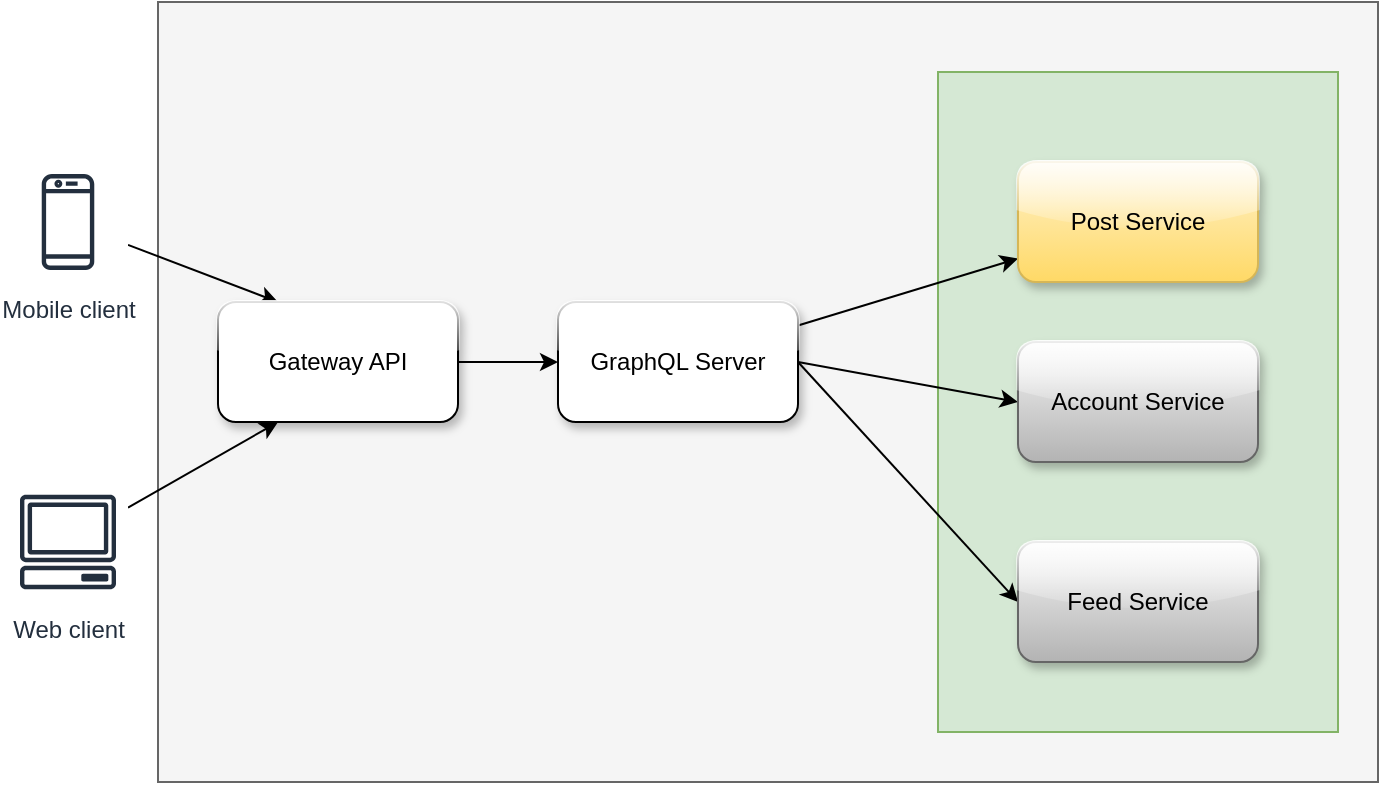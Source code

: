 <mxfile version="16.6.1" type="device"><diagram name="instergram-architect" id="Pln2mrwby-s2QwN8aulR"><mxGraphModel dx="724" dy="647" grid="1" gridSize="10" guides="1" tooltips="1" connect="1" arrows="1" fold="1" page="1" pageScale="1" pageWidth="850" pageHeight="1100" math="0" shadow="0"><root><mxCell id="cYjblFbsc5HrBQGbpREk-0"/><mxCell id="cYjblFbsc5HrBQGbpREk-1" parent="cYjblFbsc5HrBQGbpREk-0"/><mxCell id="z6vliWJ7LZ2lnJIuj2-o-3" value="" style="rounded=0;whiteSpace=wrap;html=1;fillColor=#f5f5f5;strokeColor=#666666;gradientColor=none;" vertex="1" parent="cYjblFbsc5HrBQGbpREk-1"><mxGeometry x="140" y="140" width="610" height="390" as="geometry"/></mxCell><mxCell id="z6vliWJ7LZ2lnJIuj2-o-1" value="" style="rounded=0;whiteSpace=wrap;html=1;fillColor=#d5e8d4;strokeColor=#82b366;" vertex="1" parent="cYjblFbsc5HrBQGbpREk-1"><mxGeometry x="530" y="175" width="200" height="330" as="geometry"/></mxCell><mxCell id="cYjblFbsc5HrBQGbpREk-12" style="rounded=0;orthogonalLoop=1;jettySize=auto;html=1;entryX=0.25;entryY=0;entryDx=0;entryDy=0;" parent="cYjblFbsc5HrBQGbpREk-1" source="cYjblFbsc5HrBQGbpREk-2" target="cYjblFbsc5HrBQGbpREk-8" edge="1"><mxGeometry relative="1" as="geometry"/></mxCell><mxCell id="cYjblFbsc5HrBQGbpREk-2" value="Mobile client" style="sketch=0;outlineConnect=0;fontColor=#232F3E;gradientColor=none;strokeColor=#232F3E;fillColor=#ffffff;dashed=0;verticalLabelPosition=bottom;verticalAlign=top;align=center;html=1;fontSize=12;fontStyle=0;aspect=fixed;shape=mxgraph.aws4.resourceIcon;resIcon=mxgraph.aws4.mobile_client;" parent="cYjblFbsc5HrBQGbpREk-1" vertex="1"><mxGeometry x="65" y="220" width="60" height="60" as="geometry"/></mxCell><mxCell id="cYjblFbsc5HrBQGbpREk-13" style="rounded=0;orthogonalLoop=1;jettySize=auto;html=1;entryX=0.25;entryY=1;entryDx=0;entryDy=0;" parent="cYjblFbsc5HrBQGbpREk-1" source="cYjblFbsc5HrBQGbpREk-3" target="cYjblFbsc5HrBQGbpREk-8" edge="1"><mxGeometry relative="1" as="geometry"><mxPoint x="170" y="310" as="targetPoint"/></mxGeometry></mxCell><mxCell id="cYjblFbsc5HrBQGbpREk-3" value="Web client" style="sketch=0;outlineConnect=0;fontColor=#232F3E;gradientColor=none;strokeColor=#232F3E;fillColor=#ffffff;dashed=0;verticalLabelPosition=bottom;verticalAlign=top;align=center;html=1;fontSize=12;fontStyle=0;aspect=fixed;shape=mxgraph.aws4.resourceIcon;resIcon=mxgraph.aws4.client;" parent="cYjblFbsc5HrBQGbpREk-1" vertex="1"><mxGeometry x="65" y="380" width="60" height="60" as="geometry"/></mxCell><mxCell id="cYjblFbsc5HrBQGbpREk-15" style="rounded=0;orthogonalLoop=1;jettySize=auto;html=1;" parent="cYjblFbsc5HrBQGbpREk-1" source="cYjblFbsc5HrBQGbpREk-7" target="cYjblFbsc5HrBQGbpREk-9" edge="1"><mxGeometry relative="1" as="geometry"/></mxCell><mxCell id="cYjblFbsc5HrBQGbpREk-16" style="rounded=0;orthogonalLoop=1;jettySize=auto;html=1;entryX=0;entryY=0.5;entryDx=0;entryDy=0;exitX=1;exitY=0.5;exitDx=0;exitDy=0;" parent="cYjblFbsc5HrBQGbpREk-1" source="cYjblFbsc5HrBQGbpREk-7" target="cYjblFbsc5HrBQGbpREk-10" edge="1"><mxGeometry relative="1" as="geometry"/></mxCell><mxCell id="cYjblFbsc5HrBQGbpREk-17" style="rounded=0;orthogonalLoop=1;jettySize=auto;html=1;entryX=0;entryY=0.5;entryDx=0;entryDy=0;exitX=1;exitY=0.5;exitDx=0;exitDy=0;" parent="cYjblFbsc5HrBQGbpREk-1" source="cYjblFbsc5HrBQGbpREk-7" target="cYjblFbsc5HrBQGbpREk-11" edge="1"><mxGeometry relative="1" as="geometry"/></mxCell><mxCell id="cYjblFbsc5HrBQGbpREk-7" value="GraphQL Server" style="rounded=1;whiteSpace=wrap;html=1;glass=1;shadow=1;" parent="cYjblFbsc5HrBQGbpREk-1" vertex="1"><mxGeometry x="340" y="290" width="120" height="60" as="geometry"/></mxCell><mxCell id="cYjblFbsc5HrBQGbpREk-14" style="edgeStyle=orthogonalEdgeStyle;rounded=0;orthogonalLoop=1;jettySize=auto;html=1;" parent="cYjblFbsc5HrBQGbpREk-1" source="cYjblFbsc5HrBQGbpREk-8" target="cYjblFbsc5HrBQGbpREk-7" edge="1"><mxGeometry relative="1" as="geometry"/></mxCell><mxCell id="cYjblFbsc5HrBQGbpREk-8" value="Gateway API" style="rounded=1;whiteSpace=wrap;html=1;glass=1;shadow=1;" parent="cYjblFbsc5HrBQGbpREk-1" vertex="1"><mxGeometry x="170" y="290" width="120" height="60" as="geometry"/></mxCell><mxCell id="cYjblFbsc5HrBQGbpREk-9" value="Post Service" style="rounded=1;whiteSpace=wrap;html=1;glass=1;shadow=1;fillColor=#fff2cc;gradientColor=#ffd966;strokeColor=#d6b656;" parent="cYjblFbsc5HrBQGbpREk-1" vertex="1"><mxGeometry x="570" y="220" width="120" height="60" as="geometry"/></mxCell><mxCell id="cYjblFbsc5HrBQGbpREk-10" value="Account Service" style="rounded=1;whiteSpace=wrap;html=1;glass=1;shadow=1;fillColor=#f5f5f5;gradientColor=#b3b3b3;strokeColor=#666666;" parent="cYjblFbsc5HrBQGbpREk-1" vertex="1"><mxGeometry x="570" y="310" width="120" height="60" as="geometry"/></mxCell><mxCell id="cYjblFbsc5HrBQGbpREk-11" value="Feed Service" style="rounded=1;whiteSpace=wrap;html=1;glass=1;shadow=1;fillColor=#f5f5f5;gradientColor=#b3b3b3;strokeColor=#666666;" parent="cYjblFbsc5HrBQGbpREk-1" vertex="1"><mxGeometry x="570" y="410" width="120" height="60" as="geometry"/></mxCell></root></mxGraphModel></diagram></mxfile>